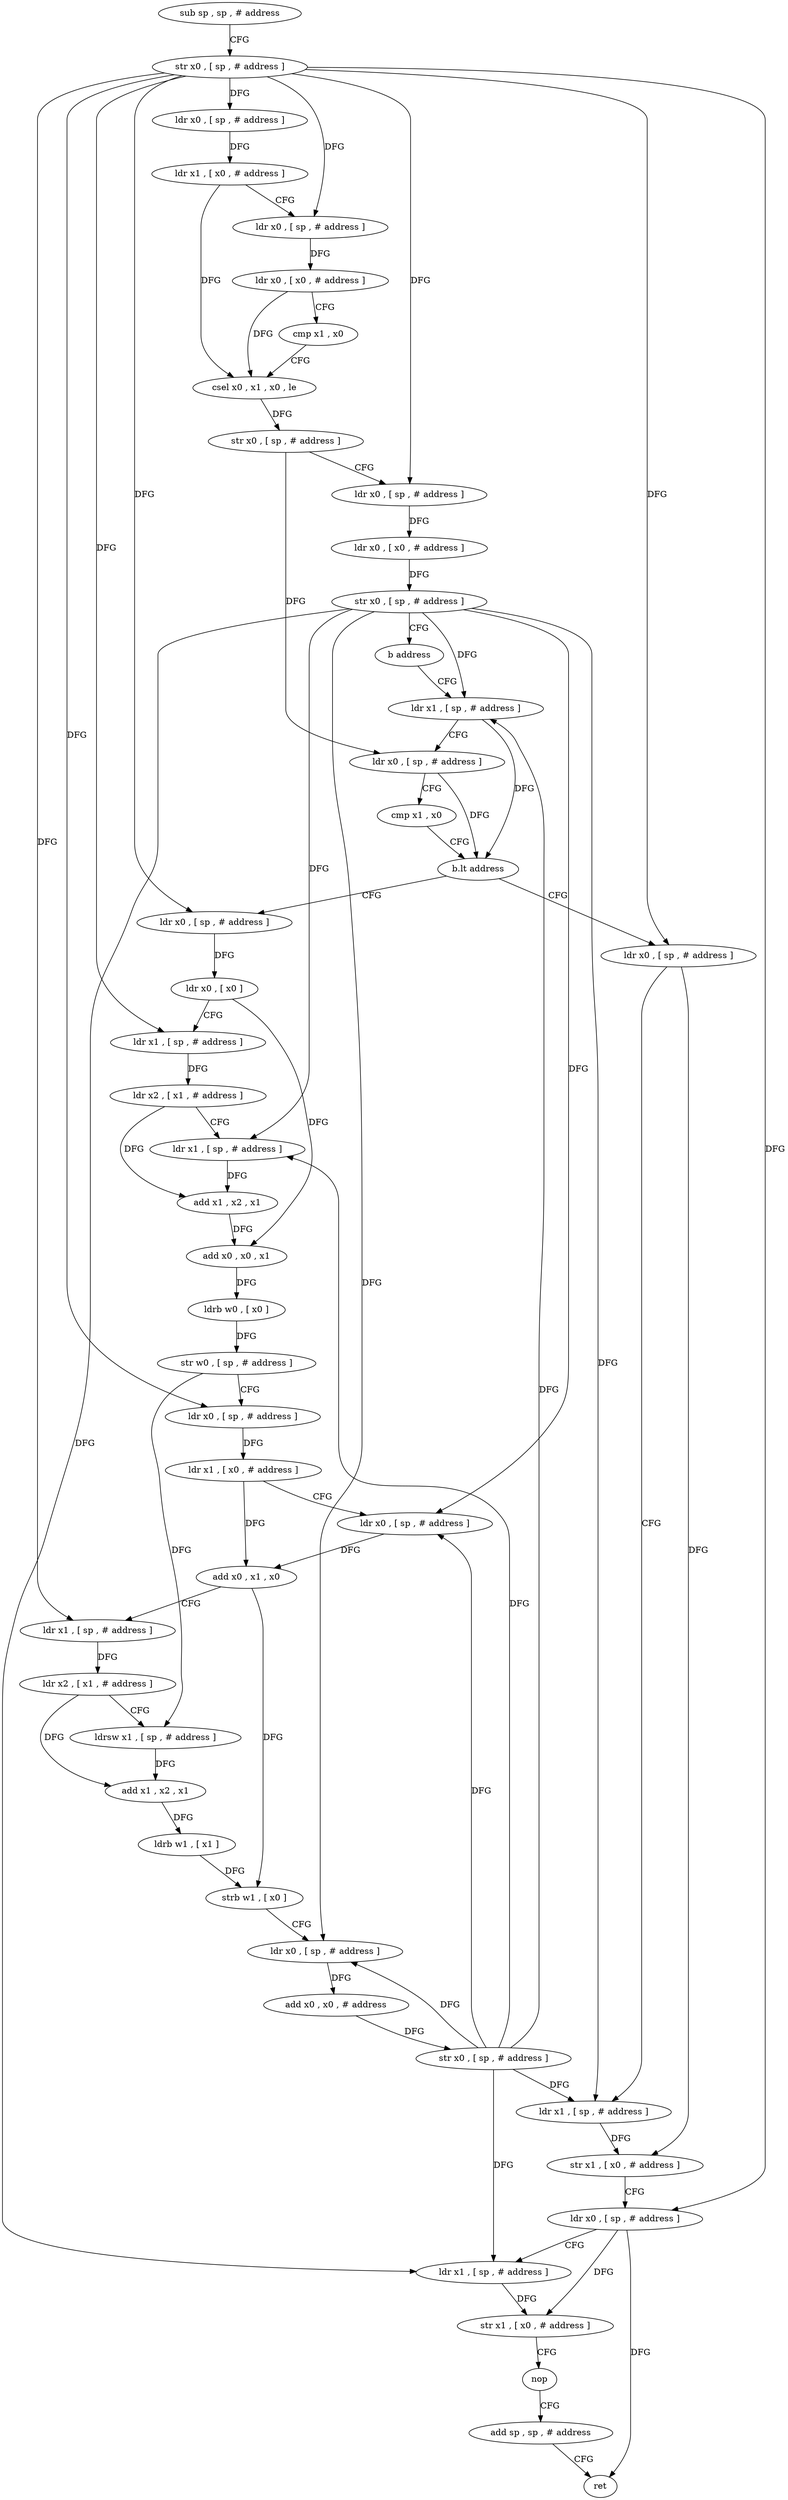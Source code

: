 digraph "func" {
"4389188" [label = "sub sp , sp , # address" ]
"4389192" [label = "str x0 , [ sp , # address ]" ]
"4389196" [label = "ldr x0 , [ sp , # address ]" ]
"4389200" [label = "ldr x1 , [ x0 , # address ]" ]
"4389204" [label = "ldr x0 , [ sp , # address ]" ]
"4389208" [label = "ldr x0 , [ x0 , # address ]" ]
"4389212" [label = "cmp x1 , x0" ]
"4389216" [label = "csel x0 , x1 , x0 , le" ]
"4389220" [label = "str x0 , [ sp , # address ]" ]
"4389224" [label = "ldr x0 , [ sp , # address ]" ]
"4389228" [label = "ldr x0 , [ x0 , # address ]" ]
"4389232" [label = "str x0 , [ sp , # address ]" ]
"4389236" [label = "b address" ]
"4389328" [label = "ldr x1 , [ sp , # address ]" ]
"4389332" [label = "ldr x0 , [ sp , # address ]" ]
"4389336" [label = "cmp x1 , x0" ]
"4389340" [label = "b.lt address" ]
"4389240" [label = "ldr x0 , [ sp , # address ]" ]
"4389344" [label = "ldr x0 , [ sp , # address ]" ]
"4389244" [label = "ldr x0 , [ x0 ]" ]
"4389248" [label = "ldr x1 , [ sp , # address ]" ]
"4389252" [label = "ldr x2 , [ x1 , # address ]" ]
"4389256" [label = "ldr x1 , [ sp , # address ]" ]
"4389260" [label = "add x1 , x2 , x1" ]
"4389264" [label = "add x0 , x0 , x1" ]
"4389268" [label = "ldrb w0 , [ x0 ]" ]
"4389272" [label = "str w0 , [ sp , # address ]" ]
"4389276" [label = "ldr x0 , [ sp , # address ]" ]
"4389280" [label = "ldr x1 , [ x0 , # address ]" ]
"4389284" [label = "ldr x0 , [ sp , # address ]" ]
"4389288" [label = "add x0 , x1 , x0" ]
"4389292" [label = "ldr x1 , [ sp , # address ]" ]
"4389296" [label = "ldr x2 , [ x1 , # address ]" ]
"4389300" [label = "ldrsw x1 , [ sp , # address ]" ]
"4389304" [label = "add x1 , x2 , x1" ]
"4389308" [label = "ldrb w1 , [ x1 ]" ]
"4389312" [label = "strb w1 , [ x0 ]" ]
"4389316" [label = "ldr x0 , [ sp , # address ]" ]
"4389320" [label = "add x0 , x0 , # address" ]
"4389324" [label = "str x0 , [ sp , # address ]" ]
"4389348" [label = "ldr x1 , [ sp , # address ]" ]
"4389352" [label = "str x1 , [ x0 , # address ]" ]
"4389356" [label = "ldr x0 , [ sp , # address ]" ]
"4389360" [label = "ldr x1 , [ sp , # address ]" ]
"4389364" [label = "str x1 , [ x0 , # address ]" ]
"4389368" [label = "nop" ]
"4389372" [label = "add sp , sp , # address" ]
"4389376" [label = "ret" ]
"4389188" -> "4389192" [ label = "CFG" ]
"4389192" -> "4389196" [ label = "DFG" ]
"4389192" -> "4389204" [ label = "DFG" ]
"4389192" -> "4389224" [ label = "DFG" ]
"4389192" -> "4389240" [ label = "DFG" ]
"4389192" -> "4389248" [ label = "DFG" ]
"4389192" -> "4389276" [ label = "DFG" ]
"4389192" -> "4389292" [ label = "DFG" ]
"4389192" -> "4389344" [ label = "DFG" ]
"4389192" -> "4389356" [ label = "DFG" ]
"4389196" -> "4389200" [ label = "DFG" ]
"4389200" -> "4389204" [ label = "CFG" ]
"4389200" -> "4389216" [ label = "DFG" ]
"4389204" -> "4389208" [ label = "DFG" ]
"4389208" -> "4389212" [ label = "CFG" ]
"4389208" -> "4389216" [ label = "DFG" ]
"4389212" -> "4389216" [ label = "CFG" ]
"4389216" -> "4389220" [ label = "DFG" ]
"4389220" -> "4389224" [ label = "CFG" ]
"4389220" -> "4389332" [ label = "DFG" ]
"4389224" -> "4389228" [ label = "DFG" ]
"4389228" -> "4389232" [ label = "DFG" ]
"4389232" -> "4389236" [ label = "CFG" ]
"4389232" -> "4389328" [ label = "DFG" ]
"4389232" -> "4389256" [ label = "DFG" ]
"4389232" -> "4389284" [ label = "DFG" ]
"4389232" -> "4389316" [ label = "DFG" ]
"4389232" -> "4389348" [ label = "DFG" ]
"4389232" -> "4389360" [ label = "DFG" ]
"4389236" -> "4389328" [ label = "CFG" ]
"4389328" -> "4389332" [ label = "CFG" ]
"4389328" -> "4389340" [ label = "DFG" ]
"4389332" -> "4389336" [ label = "CFG" ]
"4389332" -> "4389340" [ label = "DFG" ]
"4389336" -> "4389340" [ label = "CFG" ]
"4389340" -> "4389240" [ label = "CFG" ]
"4389340" -> "4389344" [ label = "CFG" ]
"4389240" -> "4389244" [ label = "DFG" ]
"4389344" -> "4389348" [ label = "CFG" ]
"4389344" -> "4389352" [ label = "DFG" ]
"4389244" -> "4389248" [ label = "CFG" ]
"4389244" -> "4389264" [ label = "DFG" ]
"4389248" -> "4389252" [ label = "DFG" ]
"4389252" -> "4389256" [ label = "CFG" ]
"4389252" -> "4389260" [ label = "DFG" ]
"4389256" -> "4389260" [ label = "DFG" ]
"4389260" -> "4389264" [ label = "DFG" ]
"4389264" -> "4389268" [ label = "DFG" ]
"4389268" -> "4389272" [ label = "DFG" ]
"4389272" -> "4389276" [ label = "CFG" ]
"4389272" -> "4389300" [ label = "DFG" ]
"4389276" -> "4389280" [ label = "DFG" ]
"4389280" -> "4389284" [ label = "CFG" ]
"4389280" -> "4389288" [ label = "DFG" ]
"4389284" -> "4389288" [ label = "DFG" ]
"4389288" -> "4389292" [ label = "CFG" ]
"4389288" -> "4389312" [ label = "DFG" ]
"4389292" -> "4389296" [ label = "DFG" ]
"4389296" -> "4389300" [ label = "CFG" ]
"4389296" -> "4389304" [ label = "DFG" ]
"4389300" -> "4389304" [ label = "DFG" ]
"4389304" -> "4389308" [ label = "DFG" ]
"4389308" -> "4389312" [ label = "DFG" ]
"4389312" -> "4389316" [ label = "CFG" ]
"4389316" -> "4389320" [ label = "DFG" ]
"4389320" -> "4389324" [ label = "DFG" ]
"4389324" -> "4389328" [ label = "DFG" ]
"4389324" -> "4389256" [ label = "DFG" ]
"4389324" -> "4389284" [ label = "DFG" ]
"4389324" -> "4389316" [ label = "DFG" ]
"4389324" -> "4389348" [ label = "DFG" ]
"4389324" -> "4389360" [ label = "DFG" ]
"4389348" -> "4389352" [ label = "DFG" ]
"4389352" -> "4389356" [ label = "CFG" ]
"4389356" -> "4389360" [ label = "CFG" ]
"4389356" -> "4389364" [ label = "DFG" ]
"4389356" -> "4389376" [ label = "DFG" ]
"4389360" -> "4389364" [ label = "DFG" ]
"4389364" -> "4389368" [ label = "CFG" ]
"4389368" -> "4389372" [ label = "CFG" ]
"4389372" -> "4389376" [ label = "CFG" ]
}

